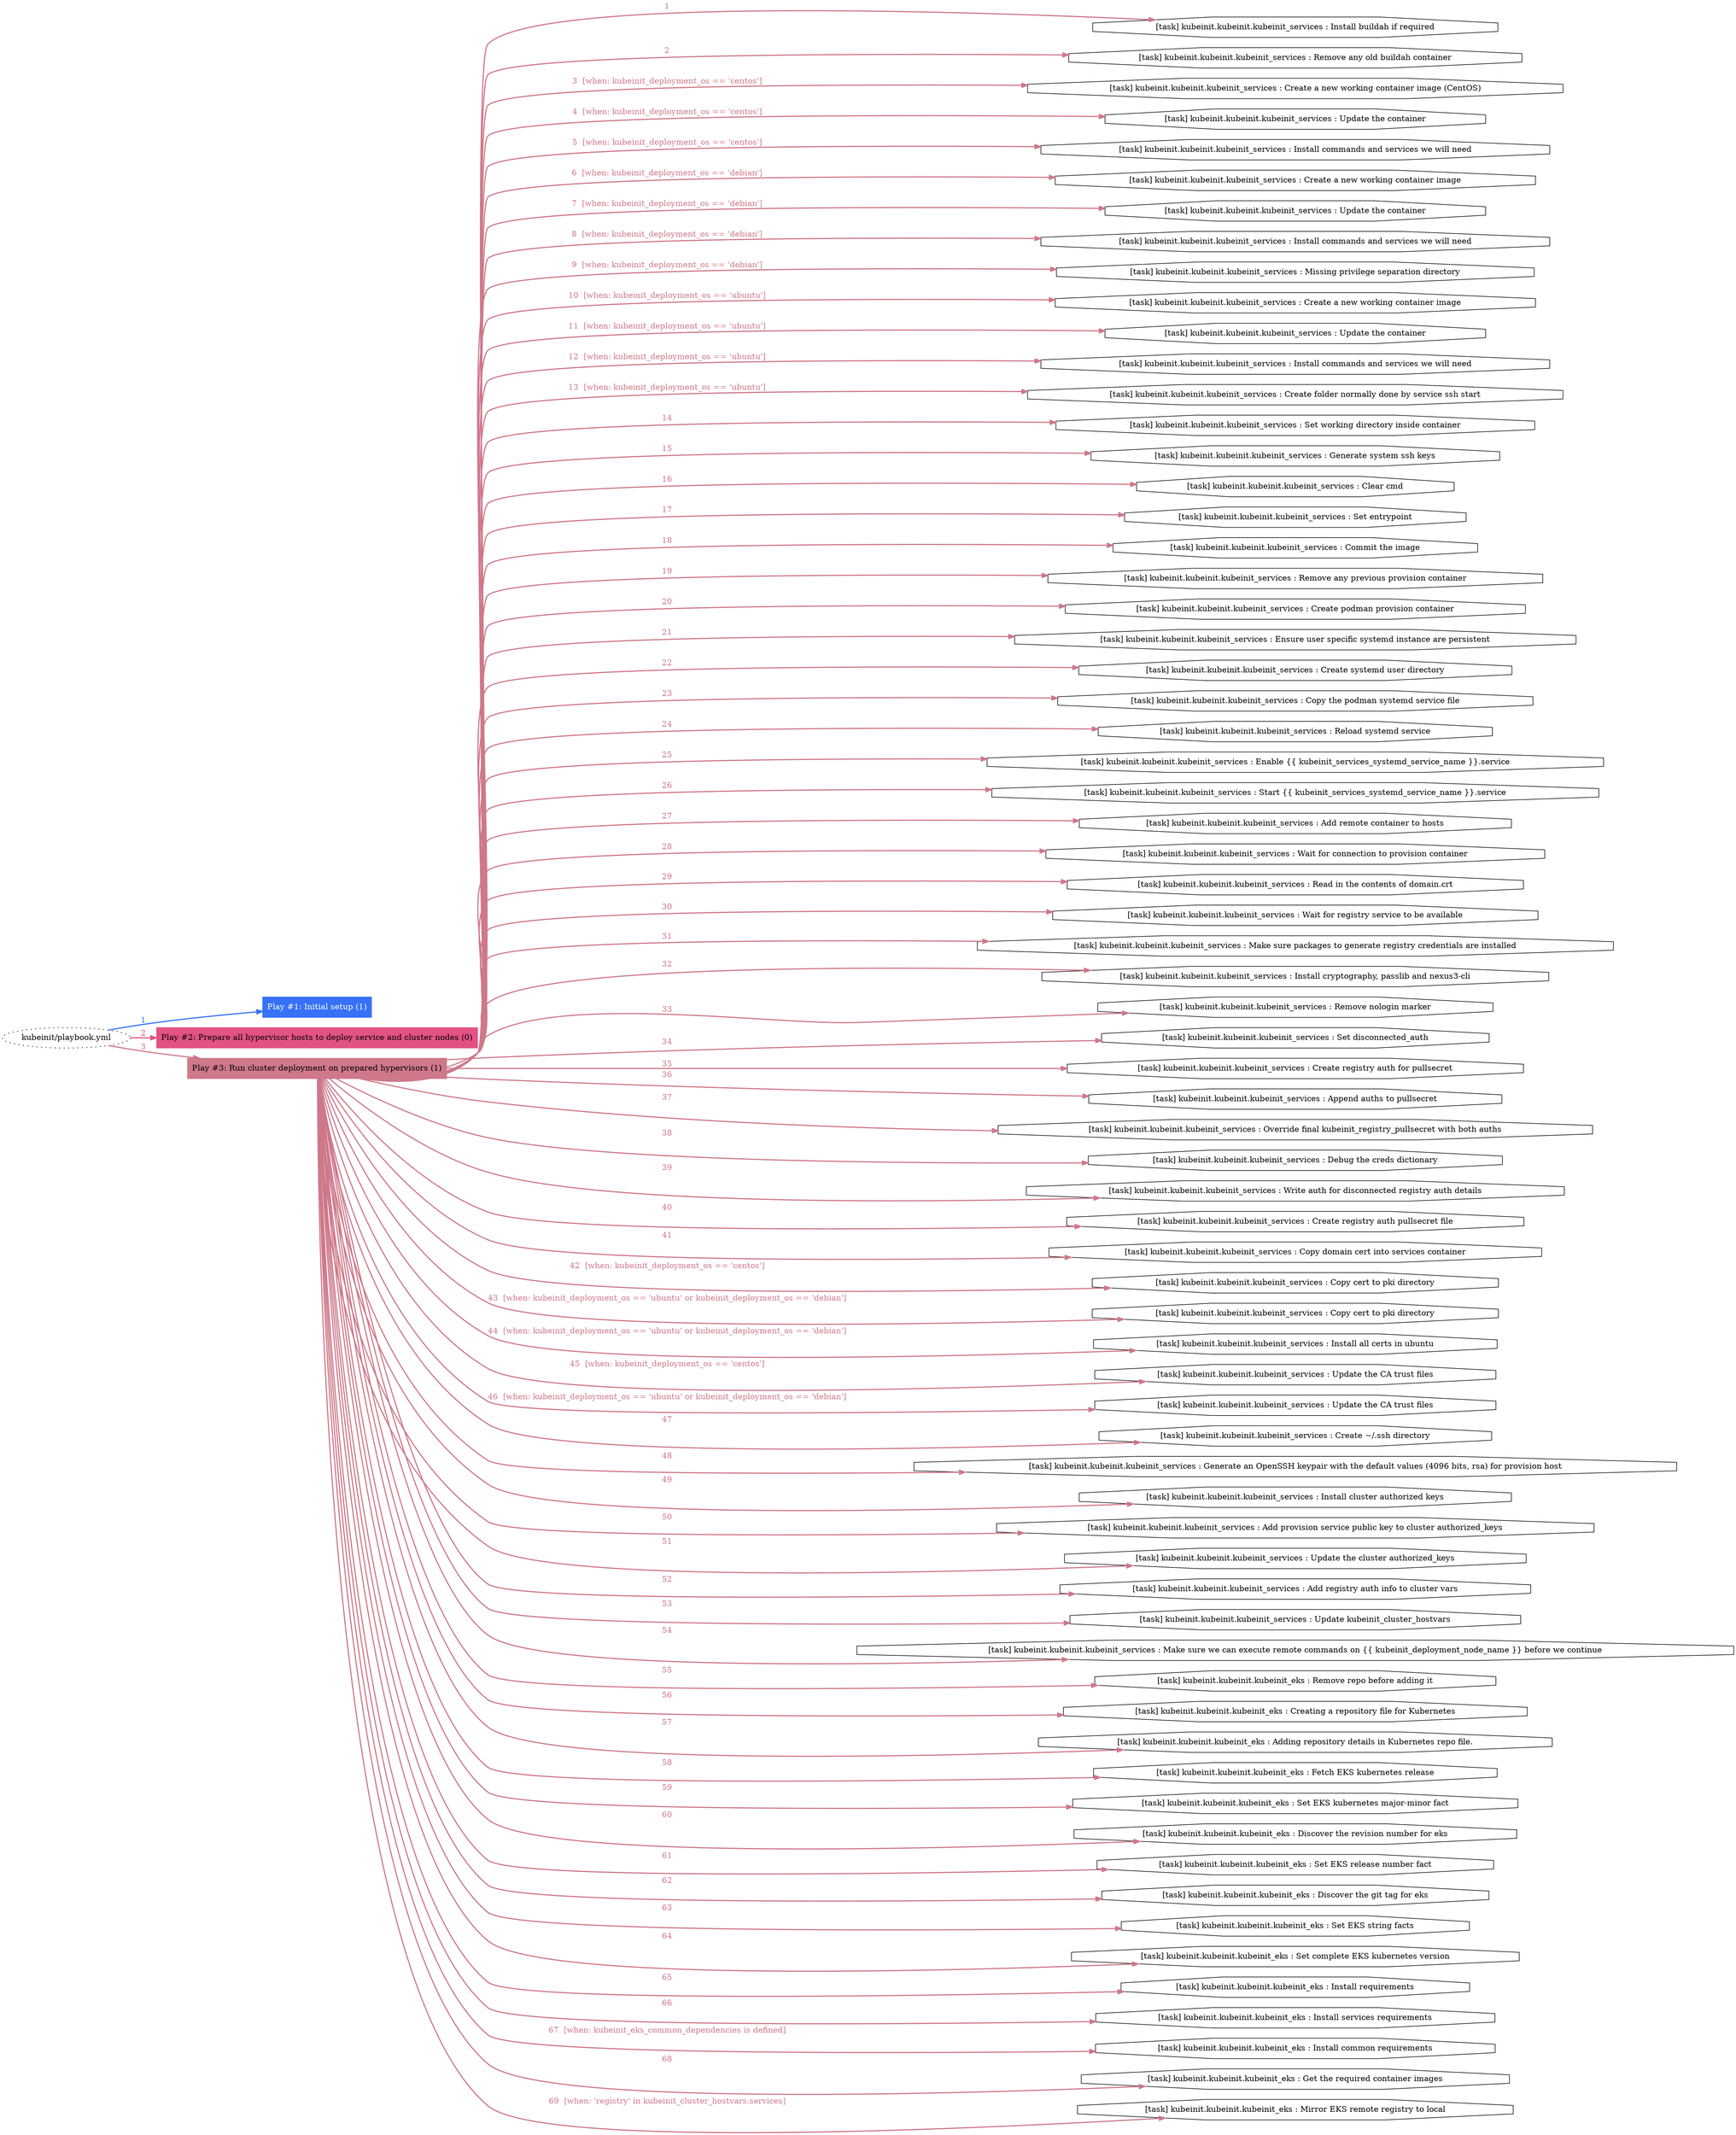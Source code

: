 digraph "kubeinit/playbook.yml "{
	graph [concentrate=true ordering=in rankdir=LR ratio=fill]
	edge [esep=5 sep=10]
	"kubeinit/playbook.yml" [id=root_node style=dotted]
	subgraph "Play #1: Initial setup (1) "{
		"Play #1: Initial setup (1)" [color="#3771f7" fontcolor="#ffffff" id="play_3a66d056-1e0f-430f-ab5c-477a085f5119" shape=box style=filled tooltip=localhost]
		"kubeinit/playbook.yml" -> "Play #1: Initial setup (1)" [label=1 color="#3771f7" fontcolor="#3771f7" id="edge_fab6c52f-39b1-4570-b5f2-b9e0d4ffed76" style=bold]
	}
	subgraph "Play #2: Prepare all hypervisor hosts to deploy service and cluster nodes (0) "{
		"Play #2: Prepare all hypervisor hosts to deploy service and cluster nodes (0)" [color="#e35284" fontcolor="#000000" id="play_5b18fdfd-f794-48ee-b406-e9c00ddf4f72" shape=box style=filled tooltip=""]
		"kubeinit/playbook.yml" -> "Play #2: Prepare all hypervisor hosts to deploy service and cluster nodes (0)" [label=2 color="#e35284" fontcolor="#e35284" id="edge_1f959755-1f23-4d5a-8454-989067d88549" style=bold]
	}
	subgraph "Play #3: Run cluster deployment on prepared hypervisors (1) "{
		"Play #3: Run cluster deployment on prepared hypervisors (1)" [color="#ce788a" fontcolor="#000000" id="play_f236dd9a-1fa7-4ef5-9b30-245781c3114c" shape=box style=filled tooltip=localhost]
		"kubeinit/playbook.yml" -> "Play #3: Run cluster deployment on prepared hypervisors (1)" [label=3 color="#ce788a" fontcolor="#ce788a" id="edge_1974ebb3-7c64-4a39-b8a8-7d190a97c7ba" style=bold]
		"task_00639959-d65a-4764-aadb-2026c29479a2" [label="[task] kubeinit.kubeinit.kubeinit_services : Install buildah if required" id="task_00639959-d65a-4764-aadb-2026c29479a2" shape=octagon tooltip="[task] kubeinit.kubeinit.kubeinit_services : Install buildah if required"]
		"Play #3: Run cluster deployment on prepared hypervisors (1)" -> "task_00639959-d65a-4764-aadb-2026c29479a2" [label=1 color="#ce788a" fontcolor="#ce788a" id="edge_4df74c33-af9a-4bdd-9436-1544102af9aa" style=bold]
		"task_313476f2-2be8-41eb-83ca-c58e547118e6" [label="[task] kubeinit.kubeinit.kubeinit_services : Remove any old buildah container" id="task_313476f2-2be8-41eb-83ca-c58e547118e6" shape=octagon tooltip="[task] kubeinit.kubeinit.kubeinit_services : Remove any old buildah container"]
		"Play #3: Run cluster deployment on prepared hypervisors (1)" -> "task_313476f2-2be8-41eb-83ca-c58e547118e6" [label=2 color="#ce788a" fontcolor="#ce788a" id="edge_d1b2ca40-788a-4b49-a8fb-f91834252e10" style=bold]
		"task_e209cd50-300c-4e49-91ab-8da1c8211f7b" [label="[task] kubeinit.kubeinit.kubeinit_services : Create a new working container image (CentOS)" id="task_e209cd50-300c-4e49-91ab-8da1c8211f7b" shape=octagon tooltip="[task] kubeinit.kubeinit.kubeinit_services : Create a new working container image (CentOS)"]
		"Play #3: Run cluster deployment on prepared hypervisors (1)" -> "task_e209cd50-300c-4e49-91ab-8da1c8211f7b" [label="3  [when: kubeinit_deployment_os == 'centos']" color="#ce788a" fontcolor="#ce788a" id="edge_a0d296dc-a350-4a47-b9a0-25fc6e3eb570" style=bold]
		"task_40b6b0b4-f2cc-463d-8f31-8f7f06a2b74e" [label="[task] kubeinit.kubeinit.kubeinit_services : Update the container" id="task_40b6b0b4-f2cc-463d-8f31-8f7f06a2b74e" shape=octagon tooltip="[task] kubeinit.kubeinit.kubeinit_services : Update the container"]
		"Play #3: Run cluster deployment on prepared hypervisors (1)" -> "task_40b6b0b4-f2cc-463d-8f31-8f7f06a2b74e" [label="4  [when: kubeinit_deployment_os == 'centos']" color="#ce788a" fontcolor="#ce788a" id="edge_ffba3887-5b13-4c7e-814e-d1c9d3931c4b" style=bold]
		"task_7f8ff5b3-189e-42bc-8ff2-4f3b9209d9ab" [label="[task] kubeinit.kubeinit.kubeinit_services : Install commands and services we will need" id="task_7f8ff5b3-189e-42bc-8ff2-4f3b9209d9ab" shape=octagon tooltip="[task] kubeinit.kubeinit.kubeinit_services : Install commands and services we will need"]
		"Play #3: Run cluster deployment on prepared hypervisors (1)" -> "task_7f8ff5b3-189e-42bc-8ff2-4f3b9209d9ab" [label="5  [when: kubeinit_deployment_os == 'centos']" color="#ce788a" fontcolor="#ce788a" id="edge_377b2c51-4b8a-4939-8502-fff94b2e68ac" style=bold]
		"task_b703197f-bfa7-4039-9467-483ec5a2c065" [label="[task] kubeinit.kubeinit.kubeinit_services : Create a new working container image" id="task_b703197f-bfa7-4039-9467-483ec5a2c065" shape=octagon tooltip="[task] kubeinit.kubeinit.kubeinit_services : Create a new working container image"]
		"Play #3: Run cluster deployment on prepared hypervisors (1)" -> "task_b703197f-bfa7-4039-9467-483ec5a2c065" [label="6  [when: kubeinit_deployment_os == 'debian']" color="#ce788a" fontcolor="#ce788a" id="edge_284a4a25-07e3-4fb7-8511-c3e9fed89807" style=bold]
		"task_d8597e2f-b749-4928-9a95-9ef9ca7ccf71" [label="[task] kubeinit.kubeinit.kubeinit_services : Update the container" id="task_d8597e2f-b749-4928-9a95-9ef9ca7ccf71" shape=octagon tooltip="[task] kubeinit.kubeinit.kubeinit_services : Update the container"]
		"Play #3: Run cluster deployment on prepared hypervisors (1)" -> "task_d8597e2f-b749-4928-9a95-9ef9ca7ccf71" [label="7  [when: kubeinit_deployment_os == 'debian']" color="#ce788a" fontcolor="#ce788a" id="edge_3b267457-0d5a-4d1d-9ec5-7ea0af8a294d" style=bold]
		"task_5220aaef-bb2f-446b-8ea7-e63185389917" [label="[task] kubeinit.kubeinit.kubeinit_services : Install commands and services we will need" id="task_5220aaef-bb2f-446b-8ea7-e63185389917" shape=octagon tooltip="[task] kubeinit.kubeinit.kubeinit_services : Install commands and services we will need"]
		"Play #3: Run cluster deployment on prepared hypervisors (1)" -> "task_5220aaef-bb2f-446b-8ea7-e63185389917" [label="8  [when: kubeinit_deployment_os == 'debian']" color="#ce788a" fontcolor="#ce788a" id="edge_e4c58865-0586-427f-b46c-d4eaa3358bd4" style=bold]
		"task_d9b0e957-1074-450e-93fd-df741a0c7c1f" [label="[task] kubeinit.kubeinit.kubeinit_services : Missing privilege separation directory" id="task_d9b0e957-1074-450e-93fd-df741a0c7c1f" shape=octagon tooltip="[task] kubeinit.kubeinit.kubeinit_services : Missing privilege separation directory"]
		"Play #3: Run cluster deployment on prepared hypervisors (1)" -> "task_d9b0e957-1074-450e-93fd-df741a0c7c1f" [label="9  [when: kubeinit_deployment_os == 'debian']" color="#ce788a" fontcolor="#ce788a" id="edge_41d308c6-1408-4625-9c97-8621446f7f4a" style=bold]
		"task_8dd2fd99-a008-416d-bf24-2f65ca16e220" [label="[task] kubeinit.kubeinit.kubeinit_services : Create a new working container image" id="task_8dd2fd99-a008-416d-bf24-2f65ca16e220" shape=octagon tooltip="[task] kubeinit.kubeinit.kubeinit_services : Create a new working container image"]
		"Play #3: Run cluster deployment on prepared hypervisors (1)" -> "task_8dd2fd99-a008-416d-bf24-2f65ca16e220" [label="10  [when: kubeinit_deployment_os == 'ubuntu']" color="#ce788a" fontcolor="#ce788a" id="edge_8f47e2c7-8cad-42dc-85c0-af0a38b9d4f9" style=bold]
		"task_b9159f2d-ab17-4721-8d61-971f3267269c" [label="[task] kubeinit.kubeinit.kubeinit_services : Update the container" id="task_b9159f2d-ab17-4721-8d61-971f3267269c" shape=octagon tooltip="[task] kubeinit.kubeinit.kubeinit_services : Update the container"]
		"Play #3: Run cluster deployment on prepared hypervisors (1)" -> "task_b9159f2d-ab17-4721-8d61-971f3267269c" [label="11  [when: kubeinit_deployment_os == 'ubuntu']" color="#ce788a" fontcolor="#ce788a" id="edge_00129610-60d7-4b26-8841-207f19697450" style=bold]
		"task_7aa25829-88cc-4e71-8895-587942252535" [label="[task] kubeinit.kubeinit.kubeinit_services : Install commands and services we will need" id="task_7aa25829-88cc-4e71-8895-587942252535" shape=octagon tooltip="[task] kubeinit.kubeinit.kubeinit_services : Install commands and services we will need"]
		"Play #3: Run cluster deployment on prepared hypervisors (1)" -> "task_7aa25829-88cc-4e71-8895-587942252535" [label="12  [when: kubeinit_deployment_os == 'ubuntu']" color="#ce788a" fontcolor="#ce788a" id="edge_80d614f3-c831-47b8-bbe5-7155b5dd6380" style=bold]
		"task_1019b5bb-23aa-4c20-8b6e-f506d003e66c" [label="[task] kubeinit.kubeinit.kubeinit_services : Create folder normally done by service ssh start" id="task_1019b5bb-23aa-4c20-8b6e-f506d003e66c" shape=octagon tooltip="[task] kubeinit.kubeinit.kubeinit_services : Create folder normally done by service ssh start"]
		"Play #3: Run cluster deployment on prepared hypervisors (1)" -> "task_1019b5bb-23aa-4c20-8b6e-f506d003e66c" [label="13  [when: kubeinit_deployment_os == 'ubuntu']" color="#ce788a" fontcolor="#ce788a" id="edge_dd4ba158-7a46-4b9f-aa01-dccdea31aca9" style=bold]
		"task_031306a1-3123-44c3-a0e3-d0eede1487a0" [label="[task] kubeinit.kubeinit.kubeinit_services : Set working directory inside container" id="task_031306a1-3123-44c3-a0e3-d0eede1487a0" shape=octagon tooltip="[task] kubeinit.kubeinit.kubeinit_services : Set working directory inside container"]
		"Play #3: Run cluster deployment on prepared hypervisors (1)" -> "task_031306a1-3123-44c3-a0e3-d0eede1487a0" [label=14 color="#ce788a" fontcolor="#ce788a" id="edge_551bc49f-81aa-4b38-8644-633d0e61b736" style=bold]
		"task_c3fe7fb6-d5cf-429c-9c90-8e4d41ad7921" [label="[task] kubeinit.kubeinit.kubeinit_services : Generate system ssh keys" id="task_c3fe7fb6-d5cf-429c-9c90-8e4d41ad7921" shape=octagon tooltip="[task] kubeinit.kubeinit.kubeinit_services : Generate system ssh keys"]
		"Play #3: Run cluster deployment on prepared hypervisors (1)" -> "task_c3fe7fb6-d5cf-429c-9c90-8e4d41ad7921" [label=15 color="#ce788a" fontcolor="#ce788a" id="edge_e8edc11d-b052-4352-bedc-796c2271666d" style=bold]
		"task_53f3051e-4795-4edb-8117-efdb6486c5f0" [label="[task] kubeinit.kubeinit.kubeinit_services : Clear cmd" id="task_53f3051e-4795-4edb-8117-efdb6486c5f0" shape=octagon tooltip="[task] kubeinit.kubeinit.kubeinit_services : Clear cmd"]
		"Play #3: Run cluster deployment on prepared hypervisors (1)" -> "task_53f3051e-4795-4edb-8117-efdb6486c5f0" [label=16 color="#ce788a" fontcolor="#ce788a" id="edge_c41764a0-cc88-407e-ac4d-7e58f1e5b99c" style=bold]
		"task_051a42e2-6c68-4c3e-b78c-2a41b0579019" [label="[task] kubeinit.kubeinit.kubeinit_services : Set entrypoint" id="task_051a42e2-6c68-4c3e-b78c-2a41b0579019" shape=octagon tooltip="[task] kubeinit.kubeinit.kubeinit_services : Set entrypoint"]
		"Play #3: Run cluster deployment on prepared hypervisors (1)" -> "task_051a42e2-6c68-4c3e-b78c-2a41b0579019" [label=17 color="#ce788a" fontcolor="#ce788a" id="edge_b383777e-d67a-4848-b175-dcc40eaa77e4" style=bold]
		"task_add6b491-cf68-46b1-8847-44fe0ae63ce6" [label="[task] kubeinit.kubeinit.kubeinit_services : Commit the image" id="task_add6b491-cf68-46b1-8847-44fe0ae63ce6" shape=octagon tooltip="[task] kubeinit.kubeinit.kubeinit_services : Commit the image"]
		"Play #3: Run cluster deployment on prepared hypervisors (1)" -> "task_add6b491-cf68-46b1-8847-44fe0ae63ce6" [label=18 color="#ce788a" fontcolor="#ce788a" id="edge_dbe0af6a-68e0-4823-8816-7da03c8d6b02" style=bold]
		"task_57f7b347-ee61-4c2f-9ffd-a93772d7907c" [label="[task] kubeinit.kubeinit.kubeinit_services : Remove any previous provision container" id="task_57f7b347-ee61-4c2f-9ffd-a93772d7907c" shape=octagon tooltip="[task] kubeinit.kubeinit.kubeinit_services : Remove any previous provision container"]
		"Play #3: Run cluster deployment on prepared hypervisors (1)" -> "task_57f7b347-ee61-4c2f-9ffd-a93772d7907c" [label=19 color="#ce788a" fontcolor="#ce788a" id="edge_d2d73fa0-d235-43a4-9079-64153714182f" style=bold]
		"task_84754ea2-0774-4eff-ae90-0cda3de5ddab" [label="[task] kubeinit.kubeinit.kubeinit_services : Create podman provision container" id="task_84754ea2-0774-4eff-ae90-0cda3de5ddab" shape=octagon tooltip="[task] kubeinit.kubeinit.kubeinit_services : Create podman provision container"]
		"Play #3: Run cluster deployment on prepared hypervisors (1)" -> "task_84754ea2-0774-4eff-ae90-0cda3de5ddab" [label=20 color="#ce788a" fontcolor="#ce788a" id="edge_5a912afc-f46b-42ed-a6d3-e66a5e386b09" style=bold]
		"task_81aa0127-5a1a-4473-8bc5-2d5818371cf6" [label="[task] kubeinit.kubeinit.kubeinit_services : Ensure user specific systemd instance are persistent" id="task_81aa0127-5a1a-4473-8bc5-2d5818371cf6" shape=octagon tooltip="[task] kubeinit.kubeinit.kubeinit_services : Ensure user specific systemd instance are persistent"]
		"Play #3: Run cluster deployment on prepared hypervisors (1)" -> "task_81aa0127-5a1a-4473-8bc5-2d5818371cf6" [label=21 color="#ce788a" fontcolor="#ce788a" id="edge_89cb53b1-ff1a-4a12-9448-5ff78edf2b27" style=bold]
		"task_f0059e8a-7a48-485c-b213-591a90606d6c" [label="[task] kubeinit.kubeinit.kubeinit_services : Create systemd user directory" id="task_f0059e8a-7a48-485c-b213-591a90606d6c" shape=octagon tooltip="[task] kubeinit.kubeinit.kubeinit_services : Create systemd user directory"]
		"Play #3: Run cluster deployment on prepared hypervisors (1)" -> "task_f0059e8a-7a48-485c-b213-591a90606d6c" [label=22 color="#ce788a" fontcolor="#ce788a" id="edge_ca9b32e6-e1e0-450f-bd08-3d266240e4ef" style=bold]
		"task_f1ed075e-3776-421b-a18c-9f64248c2667" [label="[task] kubeinit.kubeinit.kubeinit_services : Copy the podman systemd service file" id="task_f1ed075e-3776-421b-a18c-9f64248c2667" shape=octagon tooltip="[task] kubeinit.kubeinit.kubeinit_services : Copy the podman systemd service file"]
		"Play #3: Run cluster deployment on prepared hypervisors (1)" -> "task_f1ed075e-3776-421b-a18c-9f64248c2667" [label=23 color="#ce788a" fontcolor="#ce788a" id="edge_5c3ae404-d1a8-4c90-988b-a5d5ca79789c" style=bold]
		"task_b958cfd8-ae24-467e-8e8e-8aa2b0927db1" [label="[task] kubeinit.kubeinit.kubeinit_services : Reload systemd service" id="task_b958cfd8-ae24-467e-8e8e-8aa2b0927db1" shape=octagon tooltip="[task] kubeinit.kubeinit.kubeinit_services : Reload systemd service"]
		"Play #3: Run cluster deployment on prepared hypervisors (1)" -> "task_b958cfd8-ae24-467e-8e8e-8aa2b0927db1" [label=24 color="#ce788a" fontcolor="#ce788a" id="edge_b401f44d-f1ee-4fcd-afa1-ca5a255fe1ca" style=bold]
		"task_d59acb90-8ec2-4cb8-b181-2b6d1626315e" [label="[task] kubeinit.kubeinit.kubeinit_services : Enable {{ kubeinit_services_systemd_service_name }}.service" id="task_d59acb90-8ec2-4cb8-b181-2b6d1626315e" shape=octagon tooltip="[task] kubeinit.kubeinit.kubeinit_services : Enable {{ kubeinit_services_systemd_service_name }}.service"]
		"Play #3: Run cluster deployment on prepared hypervisors (1)" -> "task_d59acb90-8ec2-4cb8-b181-2b6d1626315e" [label=25 color="#ce788a" fontcolor="#ce788a" id="edge_e18c9cce-3f65-401e-b93f-da1deed8ff8c" style=bold]
		"task_f49eedae-453f-430d-9f8f-c45e1b1d6dc8" [label="[task] kubeinit.kubeinit.kubeinit_services : Start {{ kubeinit_services_systemd_service_name }}.service" id="task_f49eedae-453f-430d-9f8f-c45e1b1d6dc8" shape=octagon tooltip="[task] kubeinit.kubeinit.kubeinit_services : Start {{ kubeinit_services_systemd_service_name }}.service"]
		"Play #3: Run cluster deployment on prepared hypervisors (1)" -> "task_f49eedae-453f-430d-9f8f-c45e1b1d6dc8" [label=26 color="#ce788a" fontcolor="#ce788a" id="edge_e65f0766-61cf-4582-a535-e1ecbf490aee" style=bold]
		"task_055ab39e-102f-4f9f-9d36-ed6ff6e13839" [label="[task] kubeinit.kubeinit.kubeinit_services : Add remote container to hosts" id="task_055ab39e-102f-4f9f-9d36-ed6ff6e13839" shape=octagon tooltip="[task] kubeinit.kubeinit.kubeinit_services : Add remote container to hosts"]
		"Play #3: Run cluster deployment on prepared hypervisors (1)" -> "task_055ab39e-102f-4f9f-9d36-ed6ff6e13839" [label=27 color="#ce788a" fontcolor="#ce788a" id="edge_6e2a3218-b235-4558-be6d-608dddcbbb2e" style=bold]
		"task_a910be5b-8064-44bf-89c3-11ff475ef860" [label="[task] kubeinit.kubeinit.kubeinit_services : Wait for connection to provision container" id="task_a910be5b-8064-44bf-89c3-11ff475ef860" shape=octagon tooltip="[task] kubeinit.kubeinit.kubeinit_services : Wait for connection to provision container"]
		"Play #3: Run cluster deployment on prepared hypervisors (1)" -> "task_a910be5b-8064-44bf-89c3-11ff475ef860" [label=28 color="#ce788a" fontcolor="#ce788a" id="edge_202f2af9-48a3-4ad6-a4a8-09186a9e506e" style=bold]
		"task_1262efc3-1468-4199-bd15-230bd96d1dcc" [label="[task] kubeinit.kubeinit.kubeinit_services : Read in the contents of domain.crt" id="task_1262efc3-1468-4199-bd15-230bd96d1dcc" shape=octagon tooltip="[task] kubeinit.kubeinit.kubeinit_services : Read in the contents of domain.crt"]
		"Play #3: Run cluster deployment on prepared hypervisors (1)" -> "task_1262efc3-1468-4199-bd15-230bd96d1dcc" [label=29 color="#ce788a" fontcolor="#ce788a" id="edge_316c8700-5578-4e1a-9486-f433ffc98211" style=bold]
		"task_8111f5ab-6be6-4864-b2a4-4f73c4a819be" [label="[task] kubeinit.kubeinit.kubeinit_services : Wait for registry service to be available" id="task_8111f5ab-6be6-4864-b2a4-4f73c4a819be" shape=octagon tooltip="[task] kubeinit.kubeinit.kubeinit_services : Wait for registry service to be available"]
		"Play #3: Run cluster deployment on prepared hypervisors (1)" -> "task_8111f5ab-6be6-4864-b2a4-4f73c4a819be" [label=30 color="#ce788a" fontcolor="#ce788a" id="edge_ce4f148e-df9a-42d6-94c8-e69efe0790c4" style=bold]
		"task_53baff02-aae1-481c-9e8b-b9d488b5f957" [label="[task] kubeinit.kubeinit.kubeinit_services : Make sure packages to generate registry credentials are installed" id="task_53baff02-aae1-481c-9e8b-b9d488b5f957" shape=octagon tooltip="[task] kubeinit.kubeinit.kubeinit_services : Make sure packages to generate registry credentials are installed"]
		"Play #3: Run cluster deployment on prepared hypervisors (1)" -> "task_53baff02-aae1-481c-9e8b-b9d488b5f957" [label=31 color="#ce788a" fontcolor="#ce788a" id="edge_d535e2ed-0f15-4c9b-bf5c-0039e4077f8e" style=bold]
		"task_fafe2de8-c281-48eb-8b7d-022ef9b2aaae" [label="[task] kubeinit.kubeinit.kubeinit_services : Install cryptography, passlib and nexus3-cli" id="task_fafe2de8-c281-48eb-8b7d-022ef9b2aaae" shape=octagon tooltip="[task] kubeinit.kubeinit.kubeinit_services : Install cryptography, passlib and nexus3-cli"]
		"Play #3: Run cluster deployment on prepared hypervisors (1)" -> "task_fafe2de8-c281-48eb-8b7d-022ef9b2aaae" [label=32 color="#ce788a" fontcolor="#ce788a" id="edge_9f443f95-dbab-4425-b13a-b65a690a9b14" style=bold]
		"task_68f4743c-be02-4801-97d4-978d232b1bbb" [label="[task] kubeinit.kubeinit.kubeinit_services : Remove nologin marker" id="task_68f4743c-be02-4801-97d4-978d232b1bbb" shape=octagon tooltip="[task] kubeinit.kubeinit.kubeinit_services : Remove nologin marker"]
		"Play #3: Run cluster deployment on prepared hypervisors (1)" -> "task_68f4743c-be02-4801-97d4-978d232b1bbb" [label=33 color="#ce788a" fontcolor="#ce788a" id="edge_dd9ca454-b202-4209-948f-a53dd6939624" style=bold]
		"task_9a968b70-5b2e-4856-8c5e-8c8992377fe8" [label="[task] kubeinit.kubeinit.kubeinit_services : Set disconnected_auth" id="task_9a968b70-5b2e-4856-8c5e-8c8992377fe8" shape=octagon tooltip="[task] kubeinit.kubeinit.kubeinit_services : Set disconnected_auth"]
		"Play #3: Run cluster deployment on prepared hypervisors (1)" -> "task_9a968b70-5b2e-4856-8c5e-8c8992377fe8" [label=34 color="#ce788a" fontcolor="#ce788a" id="edge_10729415-5791-4c81-8321-201dd4972ef2" style=bold]
		"task_103eeca9-e35c-4af2-b33a-469374f561fc" [label="[task] kubeinit.kubeinit.kubeinit_services : Create registry auth for pullsecret" id="task_103eeca9-e35c-4af2-b33a-469374f561fc" shape=octagon tooltip="[task] kubeinit.kubeinit.kubeinit_services : Create registry auth for pullsecret"]
		"Play #3: Run cluster deployment on prepared hypervisors (1)" -> "task_103eeca9-e35c-4af2-b33a-469374f561fc" [label=35 color="#ce788a" fontcolor="#ce788a" id="edge_a8370504-6612-4ebf-bdb0-aea43de194dc" style=bold]
		"task_3e09e400-1239-4130-9996-a3130d41f054" [label="[task] kubeinit.kubeinit.kubeinit_services : Append auths to pullsecret" id="task_3e09e400-1239-4130-9996-a3130d41f054" shape=octagon tooltip="[task] kubeinit.kubeinit.kubeinit_services : Append auths to pullsecret"]
		"Play #3: Run cluster deployment on prepared hypervisors (1)" -> "task_3e09e400-1239-4130-9996-a3130d41f054" [label=36 color="#ce788a" fontcolor="#ce788a" id="edge_5695a532-ccf6-4ef9-8845-4216ab338708" style=bold]
		"task_f89cffa0-830a-4126-beb9-fe255ac53352" [label="[task] kubeinit.kubeinit.kubeinit_services : Override final kubeinit_registry_pullsecret with both auths" id="task_f89cffa0-830a-4126-beb9-fe255ac53352" shape=octagon tooltip="[task] kubeinit.kubeinit.kubeinit_services : Override final kubeinit_registry_pullsecret with both auths"]
		"Play #3: Run cluster deployment on prepared hypervisors (1)" -> "task_f89cffa0-830a-4126-beb9-fe255ac53352" [label=37 color="#ce788a" fontcolor="#ce788a" id="edge_d50f44a9-ac29-4ae0-abb9-d086c5083ce7" style=bold]
		"task_5a83aca5-74e1-4866-b0e4-b39dd6e4da15" [label="[task] kubeinit.kubeinit.kubeinit_services : Debug the creds dictionary" id="task_5a83aca5-74e1-4866-b0e4-b39dd6e4da15" shape=octagon tooltip="[task] kubeinit.kubeinit.kubeinit_services : Debug the creds dictionary"]
		"Play #3: Run cluster deployment on prepared hypervisors (1)" -> "task_5a83aca5-74e1-4866-b0e4-b39dd6e4da15" [label=38 color="#ce788a" fontcolor="#ce788a" id="edge_cd45f5b3-f993-4be7-bcdf-dbf0fcecc8e1" style=bold]
		"task_e2c23fc2-3ac6-4be3-84b2-4c955f5a591f" [label="[task] kubeinit.kubeinit.kubeinit_services : Write auth for disconnected registry auth details" id="task_e2c23fc2-3ac6-4be3-84b2-4c955f5a591f" shape=octagon tooltip="[task] kubeinit.kubeinit.kubeinit_services : Write auth for disconnected registry auth details"]
		"Play #3: Run cluster deployment on prepared hypervisors (1)" -> "task_e2c23fc2-3ac6-4be3-84b2-4c955f5a591f" [label=39 color="#ce788a" fontcolor="#ce788a" id="edge_5ccc0200-1ad7-4d34-b568-c8859056f0fc" style=bold]
		"task_5d234e9d-dc4c-4dd3-bc46-02963d1874da" [label="[task] kubeinit.kubeinit.kubeinit_services : Create registry auth pullsecret file" id="task_5d234e9d-dc4c-4dd3-bc46-02963d1874da" shape=octagon tooltip="[task] kubeinit.kubeinit.kubeinit_services : Create registry auth pullsecret file"]
		"Play #3: Run cluster deployment on prepared hypervisors (1)" -> "task_5d234e9d-dc4c-4dd3-bc46-02963d1874da" [label=40 color="#ce788a" fontcolor="#ce788a" id="edge_36ef4c34-8221-4f8e-8033-1b57466a0e40" style=bold]
		"task_2b880e8f-bfd5-4223-80af-b853b26eaae6" [label="[task] kubeinit.kubeinit.kubeinit_services : Copy domain cert into services container" id="task_2b880e8f-bfd5-4223-80af-b853b26eaae6" shape=octagon tooltip="[task] kubeinit.kubeinit.kubeinit_services : Copy domain cert into services container"]
		"Play #3: Run cluster deployment on prepared hypervisors (1)" -> "task_2b880e8f-bfd5-4223-80af-b853b26eaae6" [label=41 color="#ce788a" fontcolor="#ce788a" id="edge_c409611f-8bc9-4149-aac5-deec5405395f" style=bold]
		"task_9c8f112d-f875-4cae-aa4e-9ae90db72630" [label="[task] kubeinit.kubeinit.kubeinit_services : Copy cert to pki directory" id="task_9c8f112d-f875-4cae-aa4e-9ae90db72630" shape=octagon tooltip="[task] kubeinit.kubeinit.kubeinit_services : Copy cert to pki directory"]
		"Play #3: Run cluster deployment on prepared hypervisors (1)" -> "task_9c8f112d-f875-4cae-aa4e-9ae90db72630" [label="42  [when: kubeinit_deployment_os == 'centos']" color="#ce788a" fontcolor="#ce788a" id="edge_c5fa841f-6dff-4f08-a8b8-b0853c4482ae" style=bold]
		"task_eacbb1a0-2dd8-45a7-bfd8-e1e20bdb907c" [label="[task] kubeinit.kubeinit.kubeinit_services : Copy cert to pki directory" id="task_eacbb1a0-2dd8-45a7-bfd8-e1e20bdb907c" shape=octagon tooltip="[task] kubeinit.kubeinit.kubeinit_services : Copy cert to pki directory"]
		"Play #3: Run cluster deployment on prepared hypervisors (1)" -> "task_eacbb1a0-2dd8-45a7-bfd8-e1e20bdb907c" [label="43  [when: kubeinit_deployment_os == 'ubuntu' or kubeinit_deployment_os == 'debian']" color="#ce788a" fontcolor="#ce788a" id="edge_e7755f6d-a6df-4fa4-8c6d-6823ada4bec8" style=bold]
		"task_bfeff1d6-a88d-40d4-8d36-b52ccfb2b584" [label="[task] kubeinit.kubeinit.kubeinit_services : Install all certs in ubuntu" id="task_bfeff1d6-a88d-40d4-8d36-b52ccfb2b584" shape=octagon tooltip="[task] kubeinit.kubeinit.kubeinit_services : Install all certs in ubuntu"]
		"Play #3: Run cluster deployment on prepared hypervisors (1)" -> "task_bfeff1d6-a88d-40d4-8d36-b52ccfb2b584" [label="44  [when: kubeinit_deployment_os == 'ubuntu' or kubeinit_deployment_os == 'debian']" color="#ce788a" fontcolor="#ce788a" id="edge_3321aef4-fde6-4509-b924-9a30d7336825" style=bold]
		"task_f9e51aed-6877-444b-bc91-6287cc214bdf" [label="[task] kubeinit.kubeinit.kubeinit_services : Update the CA trust files" id="task_f9e51aed-6877-444b-bc91-6287cc214bdf" shape=octagon tooltip="[task] kubeinit.kubeinit.kubeinit_services : Update the CA trust files"]
		"Play #3: Run cluster deployment on prepared hypervisors (1)" -> "task_f9e51aed-6877-444b-bc91-6287cc214bdf" [label="45  [when: kubeinit_deployment_os == 'centos']" color="#ce788a" fontcolor="#ce788a" id="edge_96fbf3bb-f18c-4b6e-8d85-586626ea4250" style=bold]
		"task_5b31aa34-fc3a-4970-861e-f5ff139eadd4" [label="[task] kubeinit.kubeinit.kubeinit_services : Update the CA trust files" id="task_5b31aa34-fc3a-4970-861e-f5ff139eadd4" shape=octagon tooltip="[task] kubeinit.kubeinit.kubeinit_services : Update the CA trust files"]
		"Play #3: Run cluster deployment on prepared hypervisors (1)" -> "task_5b31aa34-fc3a-4970-861e-f5ff139eadd4" [label="46  [when: kubeinit_deployment_os == 'ubuntu' or kubeinit_deployment_os == 'debian']" color="#ce788a" fontcolor="#ce788a" id="edge_fc81fcf3-7e18-4a2b-ad0f-4c1bccf1af1d" style=bold]
		"task_e73fa747-b6ce-40f7-a815-1af748f93a77" [label="[task] kubeinit.kubeinit.kubeinit_services : Create ~/.ssh directory" id="task_e73fa747-b6ce-40f7-a815-1af748f93a77" shape=octagon tooltip="[task] kubeinit.kubeinit.kubeinit_services : Create ~/.ssh directory"]
		"Play #3: Run cluster deployment on prepared hypervisors (1)" -> "task_e73fa747-b6ce-40f7-a815-1af748f93a77" [label=47 color="#ce788a" fontcolor="#ce788a" id="edge_0a5aa6ed-bad3-48b4-a24a-9c676d832571" style=bold]
		"task_37bea7fc-9a1f-48fc-88ed-45ed5d4c7d40" [label="[task] kubeinit.kubeinit.kubeinit_services : Generate an OpenSSH keypair with the default values (4096 bits, rsa) for provision host" id="task_37bea7fc-9a1f-48fc-88ed-45ed5d4c7d40" shape=octagon tooltip="[task] kubeinit.kubeinit.kubeinit_services : Generate an OpenSSH keypair with the default values (4096 bits, rsa) for provision host"]
		"Play #3: Run cluster deployment on prepared hypervisors (1)" -> "task_37bea7fc-9a1f-48fc-88ed-45ed5d4c7d40" [label=48 color="#ce788a" fontcolor="#ce788a" id="edge_3f648e09-5725-43f7-aeee-6958cbdbb390" style=bold]
		"task_eac51bb0-2935-47a5-9d70-aa3f0caba0f0" [label="[task] kubeinit.kubeinit.kubeinit_services : Install cluster authorized keys" id="task_eac51bb0-2935-47a5-9d70-aa3f0caba0f0" shape=octagon tooltip="[task] kubeinit.kubeinit.kubeinit_services : Install cluster authorized keys"]
		"Play #3: Run cluster deployment on prepared hypervisors (1)" -> "task_eac51bb0-2935-47a5-9d70-aa3f0caba0f0" [label=49 color="#ce788a" fontcolor="#ce788a" id="edge_1d3da2fb-cef3-4bd9-b289-623eeb886d38" style=bold]
		"task_fb0d0ef4-ee31-45b9-aac2-46f288bc2e48" [label="[task] kubeinit.kubeinit.kubeinit_services : Add provision service public key to cluster authorized_keys" id="task_fb0d0ef4-ee31-45b9-aac2-46f288bc2e48" shape=octagon tooltip="[task] kubeinit.kubeinit.kubeinit_services : Add provision service public key to cluster authorized_keys"]
		"Play #3: Run cluster deployment on prepared hypervisors (1)" -> "task_fb0d0ef4-ee31-45b9-aac2-46f288bc2e48" [label=50 color="#ce788a" fontcolor="#ce788a" id="edge_d5bb2e75-bb45-4083-b501-c73559807ede" style=bold]
		"task_3b17622d-8437-4bb9-8011-dd3366bee99a" [label="[task] kubeinit.kubeinit.kubeinit_services : Update the cluster authorized_keys" id="task_3b17622d-8437-4bb9-8011-dd3366bee99a" shape=octagon tooltip="[task] kubeinit.kubeinit.kubeinit_services : Update the cluster authorized_keys"]
		"Play #3: Run cluster deployment on prepared hypervisors (1)" -> "task_3b17622d-8437-4bb9-8011-dd3366bee99a" [label=51 color="#ce788a" fontcolor="#ce788a" id="edge_2f366dc4-7316-4688-bf09-4070b0afebb4" style=bold]
		"task_c0adf6fc-aaf5-44ed-9702-2f53b7d4a293" [label="[task] kubeinit.kubeinit.kubeinit_services : Add registry auth info to cluster vars" id="task_c0adf6fc-aaf5-44ed-9702-2f53b7d4a293" shape=octagon tooltip="[task] kubeinit.kubeinit.kubeinit_services : Add registry auth info to cluster vars"]
		"Play #3: Run cluster deployment on prepared hypervisors (1)" -> "task_c0adf6fc-aaf5-44ed-9702-2f53b7d4a293" [label=52 color="#ce788a" fontcolor="#ce788a" id="edge_20ea945d-c9a0-42b1-abec-30306397f17f" style=bold]
		"task_6667a85f-dfb4-410b-9081-1ec4f6334415" [label="[task] kubeinit.kubeinit.kubeinit_services : Update kubeinit_cluster_hostvars" id="task_6667a85f-dfb4-410b-9081-1ec4f6334415" shape=octagon tooltip="[task] kubeinit.kubeinit.kubeinit_services : Update kubeinit_cluster_hostvars"]
		"Play #3: Run cluster deployment on prepared hypervisors (1)" -> "task_6667a85f-dfb4-410b-9081-1ec4f6334415" [label=53 color="#ce788a" fontcolor="#ce788a" id="edge_1ddb36e0-3ce8-4096-acd3-c5b0530daba3" style=bold]
		"task_8d820602-4315-465a-bf71-e015ba440292" [label="[task] kubeinit.kubeinit.kubeinit_services : Make sure we can execute remote commands on {{ kubeinit_deployment_node_name }} before we continue" id="task_8d820602-4315-465a-bf71-e015ba440292" shape=octagon tooltip="[task] kubeinit.kubeinit.kubeinit_services : Make sure we can execute remote commands on {{ kubeinit_deployment_node_name }} before we continue"]
		"Play #3: Run cluster deployment on prepared hypervisors (1)" -> "task_8d820602-4315-465a-bf71-e015ba440292" [label=54 color="#ce788a" fontcolor="#ce788a" id="edge_9ccb4871-4688-4ad5-acbf-04b7e7ee06d4" style=bold]
		"task_97e8d977-06a7-4b76-af66-255adb03ce9e" [label="[task] kubeinit.kubeinit.kubeinit_eks : Remove repo before adding it" id="task_97e8d977-06a7-4b76-af66-255adb03ce9e" shape=octagon tooltip="[task] kubeinit.kubeinit.kubeinit_eks : Remove repo before adding it"]
		"Play #3: Run cluster deployment on prepared hypervisors (1)" -> "task_97e8d977-06a7-4b76-af66-255adb03ce9e" [label=55 color="#ce788a" fontcolor="#ce788a" id="edge_8666c6b5-4e42-40ac-af12-3c29fca740a1" style=bold]
		"task_291d884d-1c85-4181-867f-acb3a14dab9b" [label="[task] kubeinit.kubeinit.kubeinit_eks : Creating a repository file for Kubernetes" id="task_291d884d-1c85-4181-867f-acb3a14dab9b" shape=octagon tooltip="[task] kubeinit.kubeinit.kubeinit_eks : Creating a repository file for Kubernetes"]
		"Play #3: Run cluster deployment on prepared hypervisors (1)" -> "task_291d884d-1c85-4181-867f-acb3a14dab9b" [label=56 color="#ce788a" fontcolor="#ce788a" id="edge_ff1a6dd7-a283-4a11-84e5-ab1e003545b3" style=bold]
		"task_70531fa5-0462-4329-b524-ce865575f911" [label="[task] kubeinit.kubeinit.kubeinit_eks : Adding repository details in Kubernetes repo file." id="task_70531fa5-0462-4329-b524-ce865575f911" shape=octagon tooltip="[task] kubeinit.kubeinit.kubeinit_eks : Adding repository details in Kubernetes repo file."]
		"Play #3: Run cluster deployment on prepared hypervisors (1)" -> "task_70531fa5-0462-4329-b524-ce865575f911" [label=57 color="#ce788a" fontcolor="#ce788a" id="edge_2a3b9117-524d-4931-adca-111799e7c693" style=bold]
		"task_10e2e3cf-f87b-4a6b-8992-cc8c6ff00525" [label="[task] kubeinit.kubeinit.kubeinit_eks : Fetch EKS kubernetes release" id="task_10e2e3cf-f87b-4a6b-8992-cc8c6ff00525" shape=octagon tooltip="[task] kubeinit.kubeinit.kubeinit_eks : Fetch EKS kubernetes release"]
		"Play #3: Run cluster deployment on prepared hypervisors (1)" -> "task_10e2e3cf-f87b-4a6b-8992-cc8c6ff00525" [label=58 color="#ce788a" fontcolor="#ce788a" id="edge_e6d690c1-8c4e-428d-8832-7415f8a45c2b" style=bold]
		"task_cd0a9828-9b4c-4c21-aa08-baaf671c70a6" [label="[task] kubeinit.kubeinit.kubeinit_eks : Set EKS kubernetes major-minor fact" id="task_cd0a9828-9b4c-4c21-aa08-baaf671c70a6" shape=octagon tooltip="[task] kubeinit.kubeinit.kubeinit_eks : Set EKS kubernetes major-minor fact"]
		"Play #3: Run cluster deployment on prepared hypervisors (1)" -> "task_cd0a9828-9b4c-4c21-aa08-baaf671c70a6" [label=59 color="#ce788a" fontcolor="#ce788a" id="edge_b6dbe6aa-b5c5-4d81-8fc8-aab7ece3179a" style=bold]
		"task_0ceaf851-109b-4743-996e-8e37f7f068bc" [label="[task] kubeinit.kubeinit.kubeinit_eks : Discover the revision number for eks" id="task_0ceaf851-109b-4743-996e-8e37f7f068bc" shape=octagon tooltip="[task] kubeinit.kubeinit.kubeinit_eks : Discover the revision number for eks"]
		"Play #3: Run cluster deployment on prepared hypervisors (1)" -> "task_0ceaf851-109b-4743-996e-8e37f7f068bc" [label=60 color="#ce788a" fontcolor="#ce788a" id="edge_c459f4f0-7104-4a7d-9b09-756cbc81e4a5" style=bold]
		"task_a08d9288-ff0f-4082-a011-e1af324f01c0" [label="[task] kubeinit.kubeinit.kubeinit_eks : Set EKS release number fact" id="task_a08d9288-ff0f-4082-a011-e1af324f01c0" shape=octagon tooltip="[task] kubeinit.kubeinit.kubeinit_eks : Set EKS release number fact"]
		"Play #3: Run cluster deployment on prepared hypervisors (1)" -> "task_a08d9288-ff0f-4082-a011-e1af324f01c0" [label=61 color="#ce788a" fontcolor="#ce788a" id="edge_8373d4b5-8509-4cb0-b118-886968da8928" style=bold]
		"task_3f6aee94-8ac9-44f1-81c8-29b5eff41c9d" [label="[task] kubeinit.kubeinit.kubeinit_eks : Discover the git tag for eks" id="task_3f6aee94-8ac9-44f1-81c8-29b5eff41c9d" shape=octagon tooltip="[task] kubeinit.kubeinit.kubeinit_eks : Discover the git tag for eks"]
		"Play #3: Run cluster deployment on prepared hypervisors (1)" -> "task_3f6aee94-8ac9-44f1-81c8-29b5eff41c9d" [label=62 color="#ce788a" fontcolor="#ce788a" id="edge_54c9da35-36f0-41be-b0e9-78a2a6a6e400" style=bold]
		"task_f4123999-2bed-4ee4-8583-79784cf1b6b4" [label="[task] kubeinit.kubeinit.kubeinit_eks : Set EKS string facts" id="task_f4123999-2bed-4ee4-8583-79784cf1b6b4" shape=octagon tooltip="[task] kubeinit.kubeinit.kubeinit_eks : Set EKS string facts"]
		"Play #3: Run cluster deployment on prepared hypervisors (1)" -> "task_f4123999-2bed-4ee4-8583-79784cf1b6b4" [label=63 color="#ce788a" fontcolor="#ce788a" id="edge_55bc459d-af4d-4928-a796-354df800177a" style=bold]
		"task_61a8aed7-c51f-4d3d-ac0c-cc45b6251a31" [label="[task] kubeinit.kubeinit.kubeinit_eks : Set complete EKS kubernetes version" id="task_61a8aed7-c51f-4d3d-ac0c-cc45b6251a31" shape=octagon tooltip="[task] kubeinit.kubeinit.kubeinit_eks : Set complete EKS kubernetes version"]
		"Play #3: Run cluster deployment on prepared hypervisors (1)" -> "task_61a8aed7-c51f-4d3d-ac0c-cc45b6251a31" [label=64 color="#ce788a" fontcolor="#ce788a" id="edge_584d9b21-6822-4ba4-b791-7e40d50baf9b" style=bold]
		"task_0ea96ef0-3a5d-45cf-b8b4-cd573baa4080" [label="[task] kubeinit.kubeinit.kubeinit_eks : Install requirements" id="task_0ea96ef0-3a5d-45cf-b8b4-cd573baa4080" shape=octagon tooltip="[task] kubeinit.kubeinit.kubeinit_eks : Install requirements"]
		"Play #3: Run cluster deployment on prepared hypervisors (1)" -> "task_0ea96ef0-3a5d-45cf-b8b4-cd573baa4080" [label=65 color="#ce788a" fontcolor="#ce788a" id="edge_3446ee50-900b-4ad6-9ef3-aca6c2d1ee42" style=bold]
		"task_f4cbd545-a7a1-40cd-9b50-35e641754a1a" [label="[task] kubeinit.kubeinit.kubeinit_eks : Install services requirements" id="task_f4cbd545-a7a1-40cd-9b50-35e641754a1a" shape=octagon tooltip="[task] kubeinit.kubeinit.kubeinit_eks : Install services requirements"]
		"Play #3: Run cluster deployment on prepared hypervisors (1)" -> "task_f4cbd545-a7a1-40cd-9b50-35e641754a1a" [label=66 color="#ce788a" fontcolor="#ce788a" id="edge_33a35796-5e78-45c0-81b0-3d2389896d5e" style=bold]
		"task_37fb9fd2-e062-4ef3-ad6b-cc85c8f38f9e" [label="[task] kubeinit.kubeinit.kubeinit_eks : Install common requirements" id="task_37fb9fd2-e062-4ef3-ad6b-cc85c8f38f9e" shape=octagon tooltip="[task] kubeinit.kubeinit.kubeinit_eks : Install common requirements"]
		"Play #3: Run cluster deployment on prepared hypervisors (1)" -> "task_37fb9fd2-e062-4ef3-ad6b-cc85c8f38f9e" [label="67  [when: kubeinit_eks_common_dependencies is defined]" color="#ce788a" fontcolor="#ce788a" id="edge_88e9ffdc-7eaf-46fd-b613-9c668f8acb6b" style=bold]
		"task_c2664da1-0b14-4ee6-9184-68a261c834c9" [label="[task] kubeinit.kubeinit.kubeinit_eks : Get the required container images" id="task_c2664da1-0b14-4ee6-9184-68a261c834c9" shape=octagon tooltip="[task] kubeinit.kubeinit.kubeinit_eks : Get the required container images"]
		"Play #3: Run cluster deployment on prepared hypervisors (1)" -> "task_c2664da1-0b14-4ee6-9184-68a261c834c9" [label=68 color="#ce788a" fontcolor="#ce788a" id="edge_dc74d94d-d4ef-45ec-acfe-7a1c356cf00c" style=bold]
		"task_b67ed605-2f46-4ca1-9294-126b2c004bf6" [label="[task] kubeinit.kubeinit.kubeinit_eks : Mirror EKS remote registry to local" id="task_b67ed605-2f46-4ca1-9294-126b2c004bf6" shape=octagon tooltip="[task] kubeinit.kubeinit.kubeinit_eks : Mirror EKS remote registry to local"]
		"Play #3: Run cluster deployment on prepared hypervisors (1)" -> "task_b67ed605-2f46-4ca1-9294-126b2c004bf6" [label="69  [when: 'registry' in kubeinit_cluster_hostvars.services]" color="#ce788a" fontcolor="#ce788a" id="edge_54833874-d2e8-44e9-b964-3fdcfe035efb" style=bold]
	}
}
